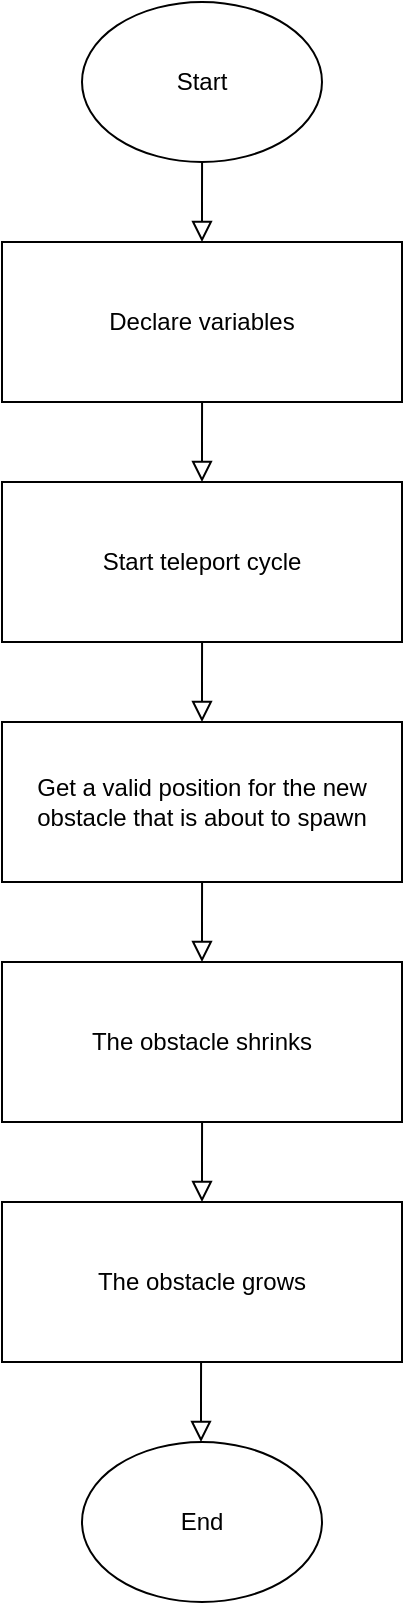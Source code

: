 <mxfile version="27.0.4">
  <diagram name="Σελίδα-1" id="QBaPAJesBOUJ3Jq4jRsB">
    <mxGraphModel dx="1426" dy="751" grid="1" gridSize="10" guides="1" tooltips="1" connect="1" arrows="1" fold="1" page="1" pageScale="1" pageWidth="827" pageHeight="1169" math="0" shadow="0">
      <root>
        <mxCell id="0" />
        <mxCell id="1" parent="0" />
        <mxCell id="YkrhBnM5nrdYivrUVLK2-1" value="" style="rounded=0;html=1;jettySize=auto;orthogonalLoop=1;fontSize=11;endArrow=block;endFill=0;endSize=8;strokeWidth=1;shadow=0;labelBackgroundColor=none;edgeStyle=orthogonalEdgeStyle;" edge="1" parent="1">
          <mxGeometry relative="1" as="geometry">
            <mxPoint x="320.034" y="110" as="sourcePoint" />
            <mxPoint x="320" y="150" as="targetPoint" />
            <Array as="points">
              <mxPoint x="320" y="130" />
              <mxPoint x="320" y="130" />
            </Array>
          </mxGeometry>
        </mxCell>
        <mxCell id="YkrhBnM5nrdYivrUVLK2-2" value="&lt;font&gt;Start&lt;/font&gt;" style="ellipse;whiteSpace=wrap;html=1;" vertex="1" parent="1">
          <mxGeometry x="260" y="30" width="120" height="80" as="geometry" />
        </mxCell>
        <mxCell id="YkrhBnM5nrdYivrUVLK2-3" value="Declare variables" style="rounded=0;whiteSpace=wrap;html=1;" vertex="1" parent="1">
          <mxGeometry x="220" y="150" width="200" height="80" as="geometry" />
        </mxCell>
        <mxCell id="YkrhBnM5nrdYivrUVLK2-4" value="" style="rounded=0;html=1;jettySize=auto;orthogonalLoop=1;fontSize=11;endArrow=block;endFill=0;endSize=8;strokeWidth=1;shadow=0;labelBackgroundColor=none;edgeStyle=orthogonalEdgeStyle;" edge="1" parent="1">
          <mxGeometry relative="1" as="geometry">
            <mxPoint x="320.034" y="230" as="sourcePoint" />
            <mxPoint x="320" y="270" as="targetPoint" />
            <Array as="points">
              <mxPoint x="320" y="250" />
              <mxPoint x="320" y="250" />
            </Array>
          </mxGeometry>
        </mxCell>
        <mxCell id="YkrhBnM5nrdYivrUVLK2-5" value="&lt;font&gt;End&lt;/font&gt;" style="ellipse;whiteSpace=wrap;html=1;" vertex="1" parent="1">
          <mxGeometry x="260" y="750" width="120" height="80" as="geometry" />
        </mxCell>
        <mxCell id="YkrhBnM5nrdYivrUVLK2-6" value="Start teleport cycle" style="rounded=0;whiteSpace=wrap;html=1;" vertex="1" parent="1">
          <mxGeometry x="220" y="270" width="200" height="80" as="geometry" />
        </mxCell>
        <mxCell id="YkrhBnM5nrdYivrUVLK2-7" value="" style="rounded=0;html=1;jettySize=auto;orthogonalLoop=1;fontSize=11;endArrow=block;endFill=0;endSize=8;strokeWidth=1;shadow=0;labelBackgroundColor=none;edgeStyle=orthogonalEdgeStyle;" edge="1" parent="1">
          <mxGeometry relative="1" as="geometry">
            <mxPoint x="319.534" y="710" as="sourcePoint" />
            <mxPoint x="319.5" y="750" as="targetPoint" />
            <Array as="points">
              <mxPoint x="319.5" y="730" />
              <mxPoint x="319.5" y="730" />
            </Array>
          </mxGeometry>
        </mxCell>
        <mxCell id="YkrhBnM5nrdYivrUVLK2-8" value="" style="rounded=0;html=1;jettySize=auto;orthogonalLoop=1;fontSize=11;endArrow=block;endFill=0;endSize=8;strokeWidth=1;shadow=0;labelBackgroundColor=none;edgeStyle=orthogonalEdgeStyle;" edge="1" parent="1">
          <mxGeometry relative="1" as="geometry">
            <mxPoint x="320.034" y="350" as="sourcePoint" />
            <mxPoint x="320" y="390" as="targetPoint" />
            <Array as="points">
              <mxPoint x="320" y="370" />
              <mxPoint x="320" y="370" />
            </Array>
          </mxGeometry>
        </mxCell>
        <mxCell id="YkrhBnM5nrdYivrUVLK2-9" value="Get a valid position for the new obstacle that is about to spawn" style="rounded=0;whiteSpace=wrap;html=1;" vertex="1" parent="1">
          <mxGeometry x="220" y="390" width="200" height="80" as="geometry" />
        </mxCell>
        <mxCell id="YkrhBnM5nrdYivrUVLK2-10" value="" style="rounded=0;html=1;jettySize=auto;orthogonalLoop=1;fontSize=11;endArrow=block;endFill=0;endSize=8;strokeWidth=1;shadow=0;labelBackgroundColor=none;edgeStyle=orthogonalEdgeStyle;" edge="1" parent="1">
          <mxGeometry relative="1" as="geometry">
            <mxPoint x="320.034" y="470" as="sourcePoint" />
            <mxPoint x="320" y="510" as="targetPoint" />
            <Array as="points">
              <mxPoint x="320" y="490" />
              <mxPoint x="320" y="490" />
            </Array>
          </mxGeometry>
        </mxCell>
        <mxCell id="YkrhBnM5nrdYivrUVLK2-11" value="The obstacle shrinks" style="rounded=0;whiteSpace=wrap;html=1;" vertex="1" parent="1">
          <mxGeometry x="220" y="510" width="200" height="80" as="geometry" />
        </mxCell>
        <mxCell id="YkrhBnM5nrdYivrUVLK2-12" value="" style="rounded=0;html=1;jettySize=auto;orthogonalLoop=1;fontSize=11;endArrow=block;endFill=0;endSize=8;strokeWidth=1;shadow=0;labelBackgroundColor=none;edgeStyle=orthogonalEdgeStyle;" edge="1" parent="1">
          <mxGeometry relative="1" as="geometry">
            <mxPoint x="320.034" y="590" as="sourcePoint" />
            <mxPoint x="320" y="630" as="targetPoint" />
            <Array as="points">
              <mxPoint x="320" y="610" />
              <mxPoint x="320" y="610" />
            </Array>
          </mxGeometry>
        </mxCell>
        <mxCell id="YkrhBnM5nrdYivrUVLK2-13" value="The obstacle grows" style="rounded=0;whiteSpace=wrap;html=1;" vertex="1" parent="1">
          <mxGeometry x="220" y="630" width="200" height="80" as="geometry" />
        </mxCell>
      </root>
    </mxGraphModel>
  </diagram>
</mxfile>
